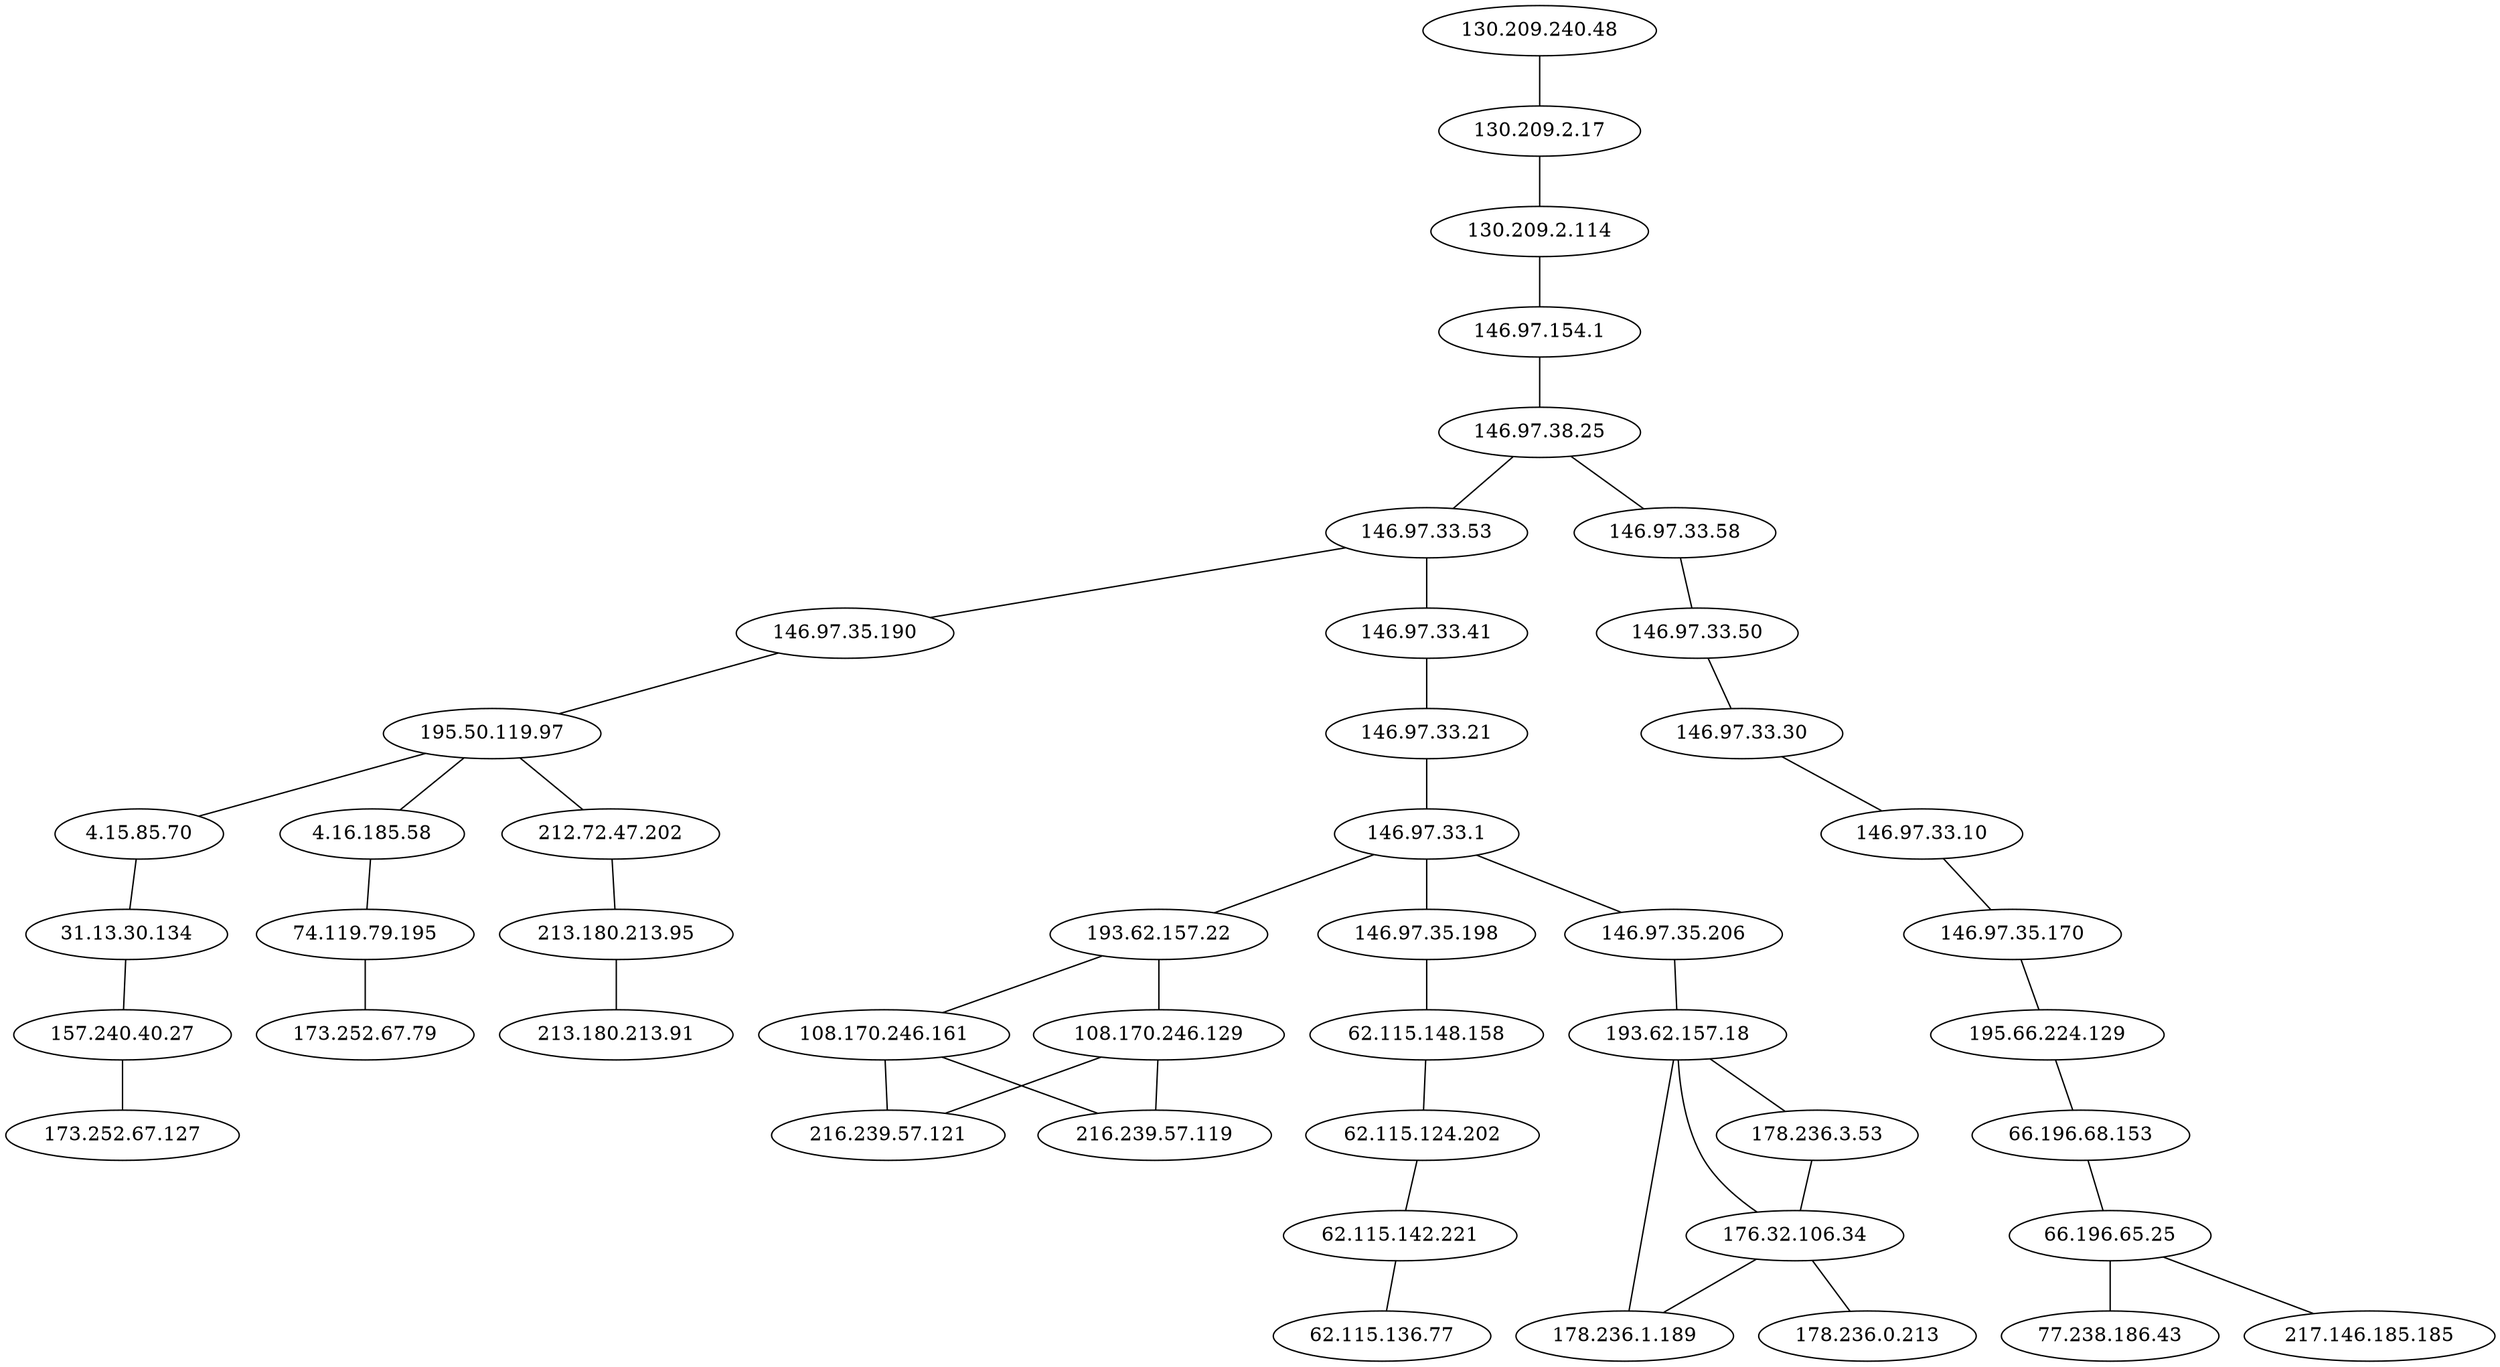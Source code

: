 graph routertopology {
"108.170.246.129" -- "216.239.57.119"
"108.170.246.129" -- "216.239.57.121"
"108.170.246.161" -- "216.239.57.119"
"108.170.246.161" -- "216.239.57.121"
"130.209.2.114" -- "146.97.154.1"
"130.209.2.17" -- "130.209.2.114"
"130.209.240.48" -- "130.209.2.17"
"146.97.154.1" -- "146.97.38.25"
"146.97.33.10" -- "146.97.35.170"
"146.97.33.1" -- "146.97.35.198"
"146.97.33.1" -- "146.97.35.206"
"146.97.33.1" -- "193.62.157.22"
"146.97.33.21" -- "146.97.33.1"
"146.97.33.30" -- "146.97.33.10"
"146.97.33.41" -- "146.97.33.21"
"146.97.33.50" -- "146.97.33.30"
"146.97.33.53" -- "146.97.33.41"
"146.97.33.53" -- "146.97.35.190"
"146.97.33.58" -- "146.97.33.50"
"146.97.35.170" -- "195.66.224.129"
"146.97.35.190" -- "195.50.119.97"
"146.97.35.198" -- "62.115.148.158"
"146.97.35.206" -- "193.62.157.18"
"146.97.38.25" -- "146.97.33.53"
"146.97.38.25" -- "146.97.33.58"
"157.240.40.27" -- "173.252.67.127"
"176.32.106.34" -- "178.236.0.213"
"176.32.106.34" -- "178.236.1.189"
"178.236.3.53" -- "176.32.106.34"
"193.62.157.18" -- "176.32.106.34"
"193.62.157.18" -- "178.236.1.189"
"193.62.157.18" -- "178.236.3.53"
"193.62.157.22" -- "108.170.246.129"
"193.62.157.22" -- "108.170.246.161"
"195.50.119.97" -- "212.72.47.202"
"195.50.119.97" -- "4.15.85.70"
"195.50.119.97" -- "4.16.185.58"
"195.66.224.129" -- "66.196.68.153"
"212.72.47.202" -- "213.180.213.95"
"213.180.213.95" -- "213.180.213.91"
"31.13.30.134" -- "157.240.40.27"
"4.15.85.70" -- "31.13.30.134"
"4.16.185.58" -- "74.119.79.195"
"62.115.124.202" -- "62.115.142.221"
"62.115.142.221" -- "62.115.136.77"
"62.115.148.158" -- "62.115.124.202"
"66.196.65.25" -- "217.146.185.185"
"66.196.65.25" -- "77.238.186.43"
"66.196.68.153" -- "66.196.65.25"
"74.119.79.195" -- "173.252.67.79"
}
